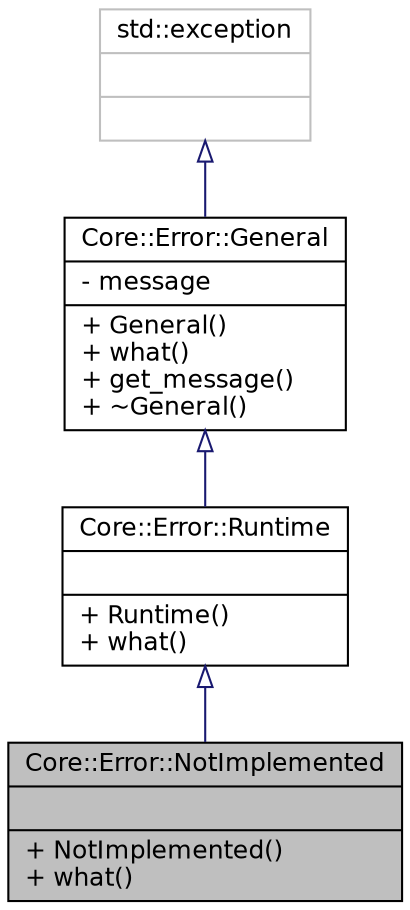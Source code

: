 digraph "Core::Error::NotImplemented"
{
 // INTERACTIVE_SVG=YES
  edge [fontname="Helvetica",fontsize="12",labelfontname="Helvetica",labelfontsize="12"];
  node [fontname="Helvetica",fontsize="12",shape=record];
  Node0 [label="{Core::Error::NotImplemented\n||+ NotImplemented()\l+ what()\l}",height=0.2,width=0.4,color="black", fillcolor="grey75", style="filled", fontcolor="black"];
  Node1 -> Node0 [dir="back",color="midnightblue",fontsize="12",style="solid",arrowtail="onormal",fontname="Helvetica"];
  Node1 [label="{Core::Error::Runtime\n||+ Runtime()\l+ what()\l}",height=0.2,width=0.4,color="black", fillcolor="white", style="filled",URL="$classCore_1_1Error_1_1Runtime.html",tooltip="Any runtime error. "];
  Node2 -> Node1 [dir="back",color="midnightblue",fontsize="12",style="solid",arrowtail="onormal",fontname="Helvetica"];
  Node2 [label="{Core::Error::General\n|- message\l|+ General()\l+ what()\l+ get_message()\l+ ~General()\l}",height=0.2,width=0.4,color="black", fillcolor="white", style="filled",URL="$classCore_1_1Error_1_1General.html",tooltip="The base class of all exceptions. "];
  Node3 -> Node2 [dir="back",color="midnightblue",fontsize="12",style="solid",arrowtail="onormal",fontname="Helvetica"];
  Node3 [label="{std::exception\n||}",height=0.2,width=0.4,color="grey75", fillcolor="white", style="filled"];
}
